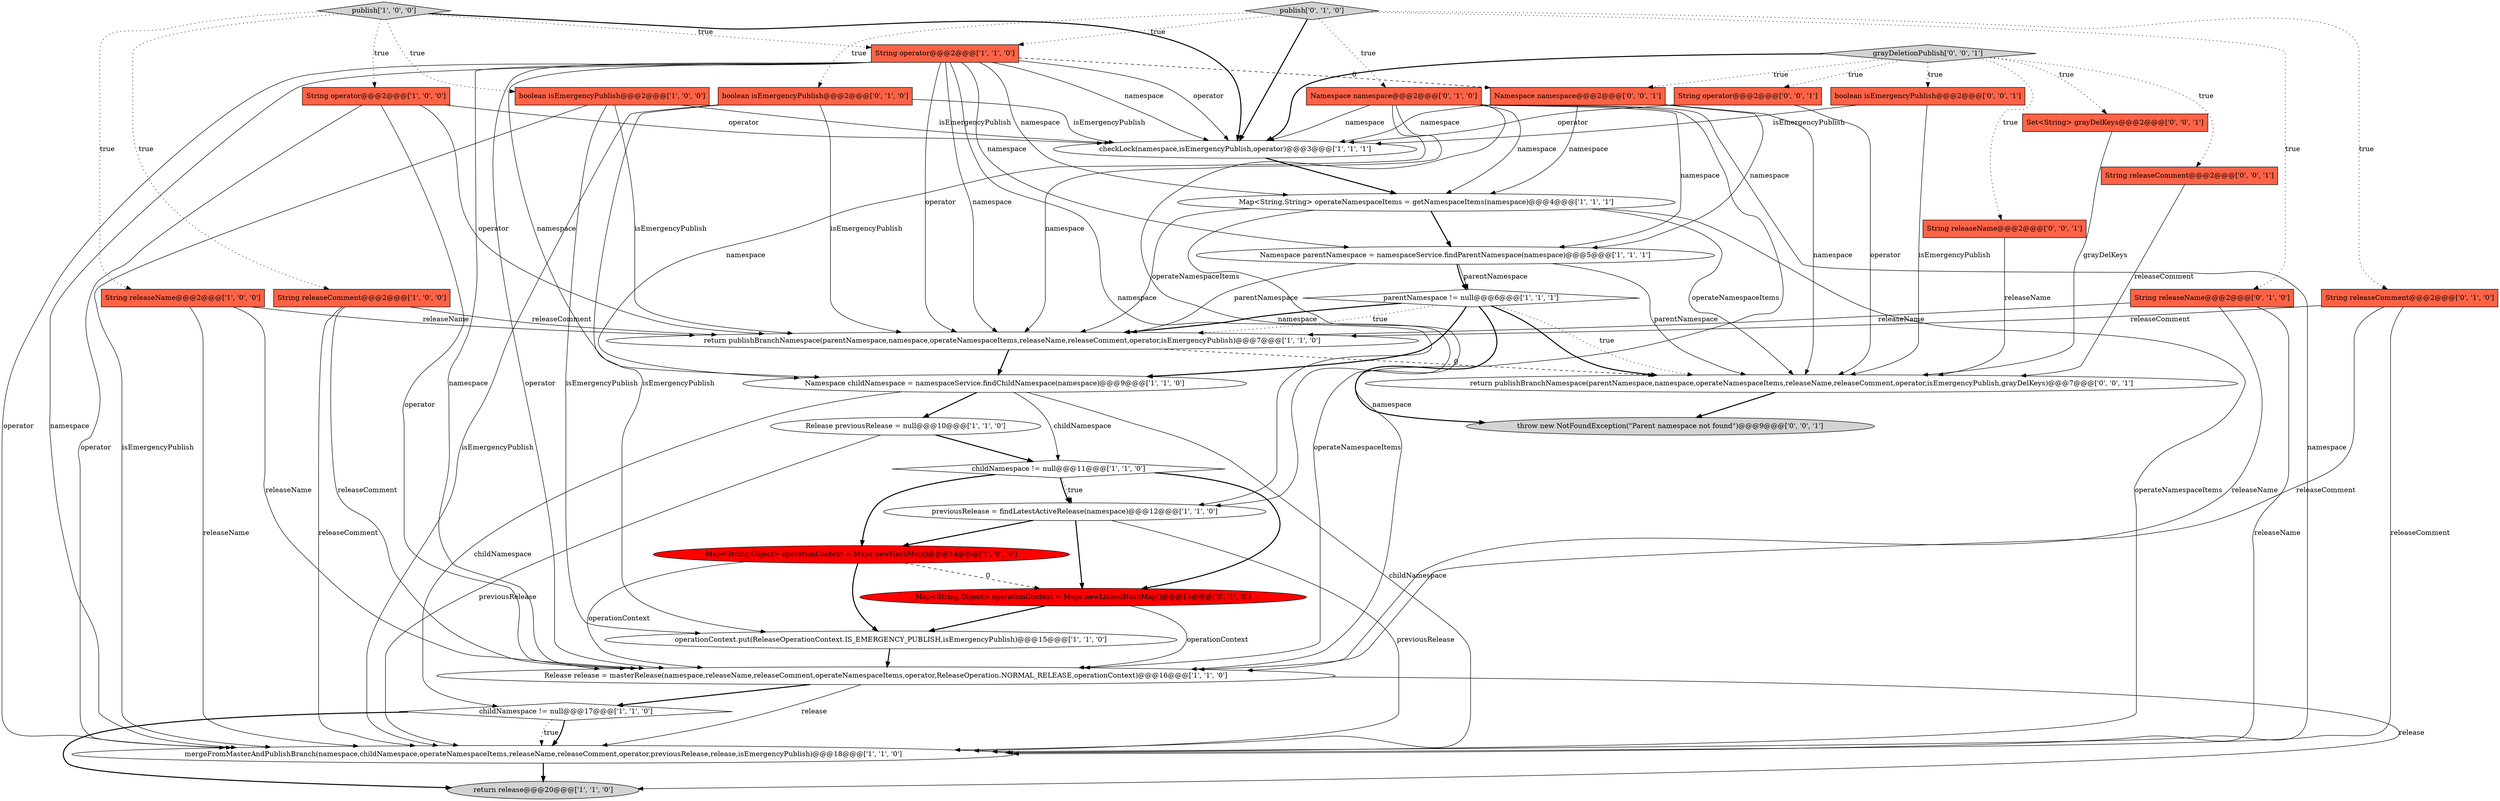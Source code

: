 digraph {
6 [style = filled, label = "publish['1', '0', '0']", fillcolor = lightgray, shape = diamond image = "AAA0AAABBB1BBB"];
28 [style = filled, label = "String operator@@@2@@@['0', '0', '1']", fillcolor = tomato, shape = box image = "AAA0AAABBB3BBB"];
13 [style = filled, label = "String releaseComment@@@2@@@['1', '0', '0']", fillcolor = tomato, shape = box image = "AAA0AAABBB1BBB"];
35 [style = filled, label = "Namespace namespace@@@2@@@['0', '0', '1']", fillcolor = tomato, shape = box image = "AAA0AAABBB3BBB"];
21 [style = filled, label = "publish['0', '1', '0']", fillcolor = lightgray, shape = diamond image = "AAA0AAABBB2BBB"];
15 [style = filled, label = "return publishBranchNamespace(parentNamespace,namespace,operateNamespaceItems,releaseName,releaseComment,operator,isEmergencyPublish)@@@7@@@['1', '1', '0']", fillcolor = white, shape = ellipse image = "AAA0AAABBB1BBB"];
0 [style = filled, label = "Map<String,String> operateNamespaceItems = getNamespaceItems(namespace)@@@4@@@['1', '1', '1']", fillcolor = white, shape = ellipse image = "AAA0AAABBB1BBB"];
23 [style = filled, label = "String releaseComment@@@2@@@['0', '1', '0']", fillcolor = tomato, shape = box image = "AAA0AAABBB2BBB"];
20 [style = filled, label = "parentNamespace != null@@@6@@@['1', '1', '1']", fillcolor = white, shape = diamond image = "AAA0AAABBB1BBB"];
26 [style = filled, label = "Namespace namespace@@@2@@@['0', '1', '0']", fillcolor = tomato, shape = box image = "AAA0AAABBB2BBB"];
12 [style = filled, label = "childNamespace != null@@@11@@@['1', '1', '0']", fillcolor = white, shape = diamond image = "AAA0AAABBB1BBB"];
17 [style = filled, label = "childNamespace != null@@@17@@@['1', '1', '0']", fillcolor = white, shape = diamond image = "AAA0AAABBB1BBB"];
3 [style = filled, label = "boolean isEmergencyPublish@@@2@@@['1', '0', '0']", fillcolor = tomato, shape = box image = "AAA0AAABBB1BBB"];
7 [style = filled, label = "String operator@@@2@@@['1', '0', '0']", fillcolor = tomato, shape = box image = "AAA0AAABBB1BBB"];
33 [style = filled, label = "throw new NotFoundException(\"Parent namespace not found\")@@@9@@@['0', '0', '1']", fillcolor = lightgray, shape = ellipse image = "AAA0AAABBB3BBB"];
31 [style = filled, label = "Set<String> grayDelKeys@@@2@@@['0', '0', '1']", fillcolor = tomato, shape = box image = "AAA0AAABBB3BBB"];
32 [style = filled, label = "String releaseComment@@@2@@@['0', '0', '1']", fillcolor = tomato, shape = box image = "AAA0AAABBB3BBB"];
1 [style = filled, label = "Release previousRelease = null@@@10@@@['1', '1', '0']", fillcolor = white, shape = ellipse image = "AAA0AAABBB1BBB"];
34 [style = filled, label = "grayDeletionPublish['0', '0', '1']", fillcolor = lightgray, shape = diamond image = "AAA0AAABBB3BBB"];
14 [style = filled, label = "String releaseName@@@2@@@['1', '0', '0']", fillcolor = tomato, shape = box image = "AAA0AAABBB1BBB"];
10 [style = filled, label = "Namespace childNamespace = namespaceService.findChildNamespace(namespace)@@@9@@@['1', '1', '0']", fillcolor = white, shape = ellipse image = "AAA0AAABBB1BBB"];
29 [style = filled, label = "return publishBranchNamespace(parentNamespace,namespace,operateNamespaceItems,releaseName,releaseComment,operator,isEmergencyPublish,grayDelKeys)@@@7@@@['0', '0', '1']", fillcolor = white, shape = ellipse image = "AAA0AAABBB3BBB"];
9 [style = filled, label = "Map<String,Object> operationContext = Maps.newHashMap()@@@14@@@['1', '0', '0']", fillcolor = red, shape = ellipse image = "AAA1AAABBB1BBB"];
22 [style = filled, label = "Map<String,Object> operationContext = Maps.newLinkedHashMap()@@@14@@@['0', '1', '0']", fillcolor = red, shape = ellipse image = "AAA1AAABBB2BBB"];
27 [style = filled, label = "String releaseName@@@2@@@['0', '0', '1']", fillcolor = tomato, shape = box image = "AAA0AAABBB3BBB"];
19 [style = filled, label = "mergeFromMasterAndPublishBranch(namespace,childNamespace,operateNamespaceItems,releaseName,releaseComment,operator,previousRelease,release,isEmergencyPublish)@@@18@@@['1', '1', '0']", fillcolor = white, shape = ellipse image = "AAA0AAABBB1BBB"];
16 [style = filled, label = "Release release = masterRelease(namespace,releaseName,releaseComment,operateNamespaceItems,operator,ReleaseOperation.NORMAL_RELEASE,operationContext)@@@16@@@['1', '1', '0']", fillcolor = white, shape = ellipse image = "AAA0AAABBB1BBB"];
30 [style = filled, label = "boolean isEmergencyPublish@@@2@@@['0', '0', '1']", fillcolor = tomato, shape = box image = "AAA0AAABBB3BBB"];
11 [style = filled, label = "Namespace parentNamespace = namespaceService.findParentNamespace(namespace)@@@5@@@['1', '1', '1']", fillcolor = white, shape = ellipse image = "AAA0AAABBB1BBB"];
4 [style = filled, label = "checkLock(namespace,isEmergencyPublish,operator)@@@3@@@['1', '1', '1']", fillcolor = white, shape = ellipse image = "AAA0AAABBB1BBB"];
8 [style = filled, label = "previousRelease = findLatestActiveRelease(namespace)@@@12@@@['1', '1', '0']", fillcolor = white, shape = ellipse image = "AAA0AAABBB1BBB"];
18 [style = filled, label = "String operator@@@2@@@['1', '1', '0']", fillcolor = tomato, shape = box image = "AAA0AAABBB1BBB"];
25 [style = filled, label = "boolean isEmergencyPublish@@@2@@@['0', '1', '0']", fillcolor = tomato, shape = box image = "AAA0AAABBB2BBB"];
5 [style = filled, label = "return release@@@20@@@['1', '1', '0']", fillcolor = lightgray, shape = ellipse image = "AAA0AAABBB1BBB"];
24 [style = filled, label = "String releaseName@@@2@@@['0', '1', '0']", fillcolor = tomato, shape = box image = "AAA0AAABBB2BBB"];
2 [style = filled, label = "operationContext.put(ReleaseOperationContext.IS_EMERGENCY_PUBLISH,isEmergencyPublish)@@@15@@@['1', '1', '0']", fillcolor = white, shape = ellipse image = "AAA0AAABBB1BBB"];
18->16 [style = solid, label="namespace"];
15->10 [style = bold, label=""];
32->29 [style = solid, label="releaseComment"];
28->29 [style = solid, label="operator"];
21->18 [style = dotted, label="true"];
12->8 [style = dotted, label="true"];
26->11 [style = solid, label="namespace"];
11->15 [style = solid, label="parentNamespace"];
24->15 [style = solid, label="releaseName"];
7->4 [style = solid, label="operator"];
12->9 [style = bold, label=""];
30->4 [style = solid, label="isEmergencyPublish"];
26->19 [style = solid, label="namespace"];
7->16 [style = solid, label="operator"];
19->5 [style = bold, label=""];
31->29 [style = solid, label="grayDelKeys"];
6->18 [style = dotted, label="true"];
18->16 [style = solid, label="operator"];
34->27 [style = dotted, label="true"];
8->19 [style = solid, label="previousRelease"];
21->26 [style = dotted, label="true"];
21->24 [style = dotted, label="true"];
21->23 [style = dotted, label="true"];
1->12 [style = bold, label=""];
18->8 [style = solid, label="namespace"];
23->16 [style = solid, label="releaseComment"];
35->11 [style = solid, label="namespace"];
16->19 [style = solid, label="release"];
18->4 [style = solid, label="namespace"];
10->17 [style = solid, label="childNamespace"];
6->3 [style = dotted, label="true"];
20->15 [style = bold, label=""];
25->2 [style = solid, label="isEmergencyPublish"];
18->11 [style = solid, label="namespace"];
25->19 [style = solid, label="isEmergencyPublish"];
12->22 [style = bold, label=""];
20->15 [style = dotted, label="true"];
2->16 [style = bold, label=""];
34->28 [style = dotted, label="true"];
17->5 [style = bold, label=""];
30->29 [style = solid, label="isEmergencyPublish"];
18->15 [style = solid, label="operator"];
28->4 [style = solid, label="operator"];
9->2 [style = bold, label=""];
22->16 [style = solid, label="operationContext"];
6->13 [style = dotted, label="true"];
35->29 [style = solid, label="namespace"];
18->19 [style = solid, label="namespace"];
15->29 [style = dashed, label="0"];
16->17 [style = bold, label=""];
0->19 [style = solid, label="operateNamespaceItems"];
26->10 [style = solid, label="namespace"];
24->16 [style = solid, label="releaseName"];
4->0 [style = bold, label=""];
8->22 [style = bold, label=""];
0->29 [style = solid, label="operateNamespaceItems"];
9->16 [style = solid, label="operationContext"];
25->4 [style = solid, label="isEmergencyPublish"];
6->4 [style = bold, label=""];
23->15 [style = solid, label="releaseComment"];
6->14 [style = dotted, label="true"];
34->31 [style = dotted, label="true"];
14->19 [style = solid, label="releaseName"];
35->0 [style = solid, label="namespace"];
7->15 [style = solid, label="operator"];
6->7 [style = dotted, label="true"];
0->15 [style = solid, label="operateNamespaceItems"];
26->4 [style = solid, label="namespace"];
26->15 [style = solid, label="namespace"];
35->4 [style = solid, label="namespace"];
10->1 [style = bold, label=""];
21->4 [style = bold, label=""];
18->10 [style = solid, label="namespace"];
3->19 [style = solid, label="isEmergencyPublish"];
22->2 [style = bold, label=""];
3->4 [style = solid, label="isEmergencyPublish"];
1->19 [style = solid, label="previousRelease"];
27->29 [style = solid, label="releaseName"];
0->11 [style = bold, label=""];
9->22 [style = dashed, label="0"];
10->12 [style = solid, label="childNamespace"];
21->25 [style = dotted, label="true"];
14->16 [style = solid, label="releaseName"];
34->35 [style = dotted, label="true"];
12->8 [style = bold, label=""];
16->5 [style = solid, label="release"];
17->19 [style = dotted, label="true"];
3->15 [style = solid, label="isEmergencyPublish"];
3->2 [style = solid, label="isEmergencyPublish"];
34->30 [style = dotted, label="true"];
18->19 [style = solid, label="operator"];
26->0 [style = solid, label="namespace"];
18->15 [style = solid, label="namespace"];
23->19 [style = solid, label="releaseComment"];
14->15 [style = solid, label="releaseName"];
34->32 [style = dotted, label="true"];
11->20 [style = bold, label=""];
20->29 [style = bold, label=""];
13->16 [style = solid, label="releaseComment"];
18->4 [style = solid, label="operator"];
17->19 [style = bold, label=""];
18->35 [style = dashed, label="0"];
20->33 [style = bold, label=""];
20->10 [style = bold, label=""];
29->33 [style = bold, label=""];
13->15 [style = solid, label="releaseComment"];
18->0 [style = solid, label="namespace"];
20->29 [style = dotted, label="true"];
26->16 [style = solid, label="namespace"];
25->15 [style = solid, label="isEmergencyPublish"];
8->9 [style = bold, label=""];
0->16 [style = solid, label="operateNamespaceItems"];
34->4 [style = bold, label=""];
11->20 [style = solid, label="parentNamespace"];
24->19 [style = solid, label="releaseName"];
10->19 [style = solid, label="childNamespace"];
11->29 [style = solid, label="parentNamespace"];
7->19 [style = solid, label="operator"];
13->19 [style = solid, label="releaseComment"];
26->8 [style = solid, label="namespace"];
}
